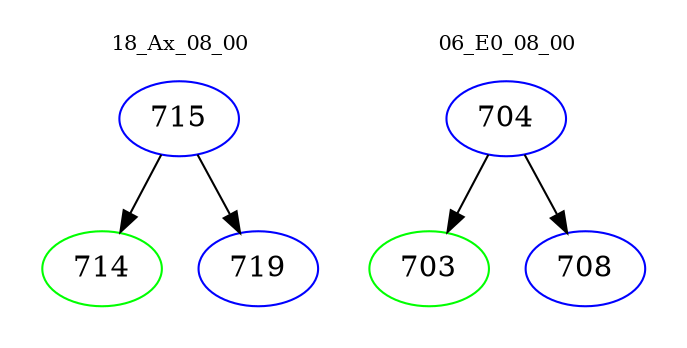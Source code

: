 digraph{
subgraph cluster_0 {
color = white
label = "18_Ax_08_00";
fontsize=10;
T0_715 [label="715", color="blue"]
T0_715 -> T0_714 [color="black"]
T0_714 [label="714", color="green"]
T0_715 -> T0_719 [color="black"]
T0_719 [label="719", color="blue"]
}
subgraph cluster_1 {
color = white
label = "06_E0_08_00";
fontsize=10;
T1_704 [label="704", color="blue"]
T1_704 -> T1_703 [color="black"]
T1_703 [label="703", color="green"]
T1_704 -> T1_708 [color="black"]
T1_708 [label="708", color="blue"]
}
}
